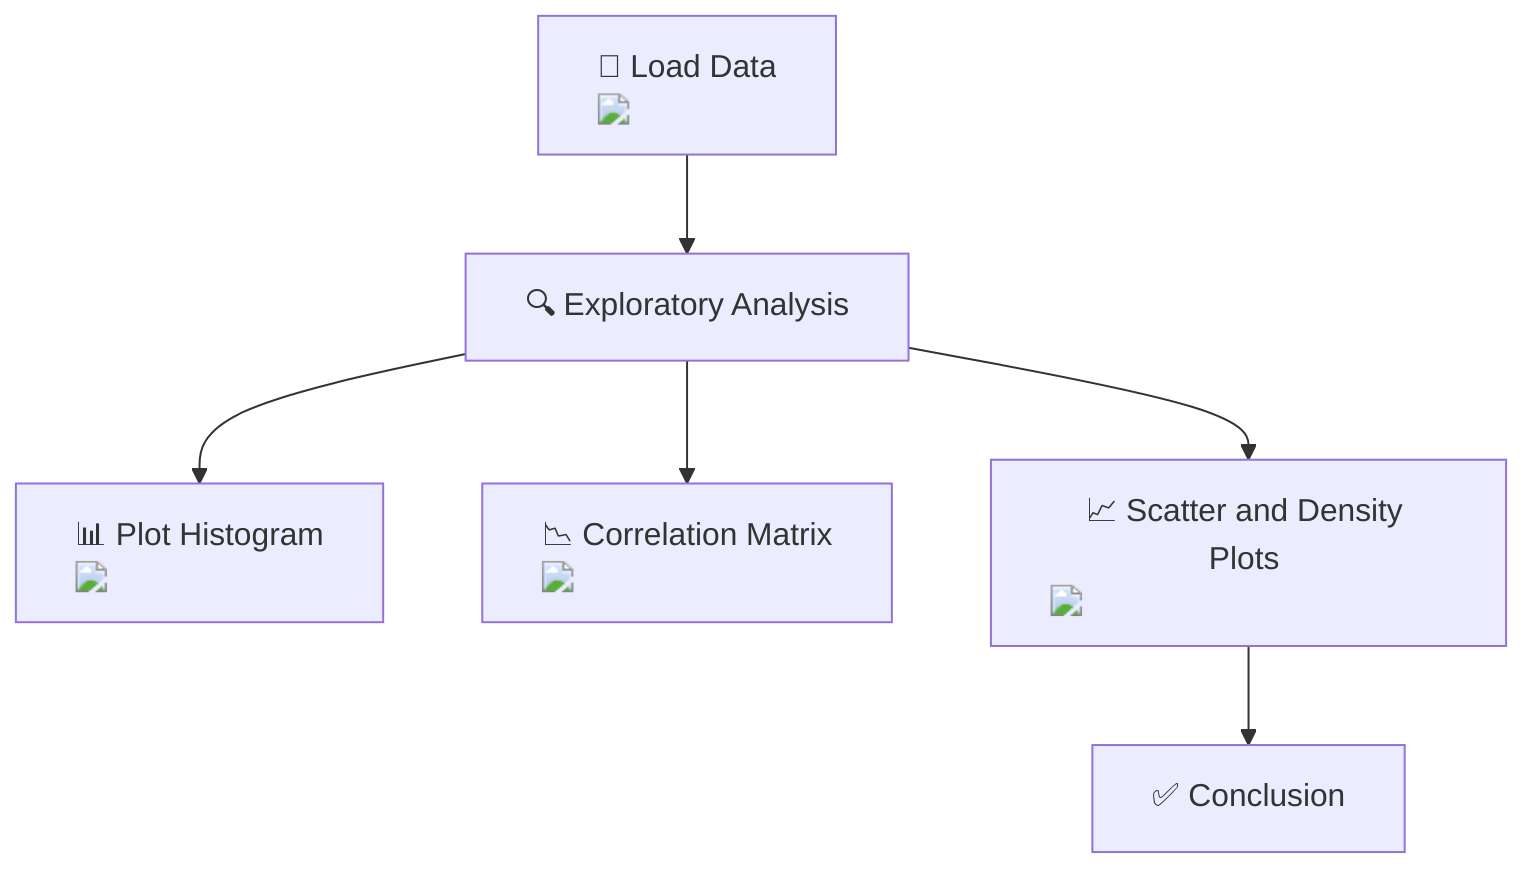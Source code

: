 flowchart TD
    A["📂 Load Data <img src='icons/file.svg' />"] --> B["🔍 Exploratory Analysis"]
    B --> C["📊 Plot Histogram <img src='dummy_plots/hist_template.svg' />"]
    B --> D["📉 Correlation Matrix <img src='dummy_plots/scatter_plot_template.svg' />"]
    B --> E["📈 Scatter and Density Plots <img src='dummy_plots/scatter_plot_template.svg' />"]
    E --> F["✅ Conclusion"]